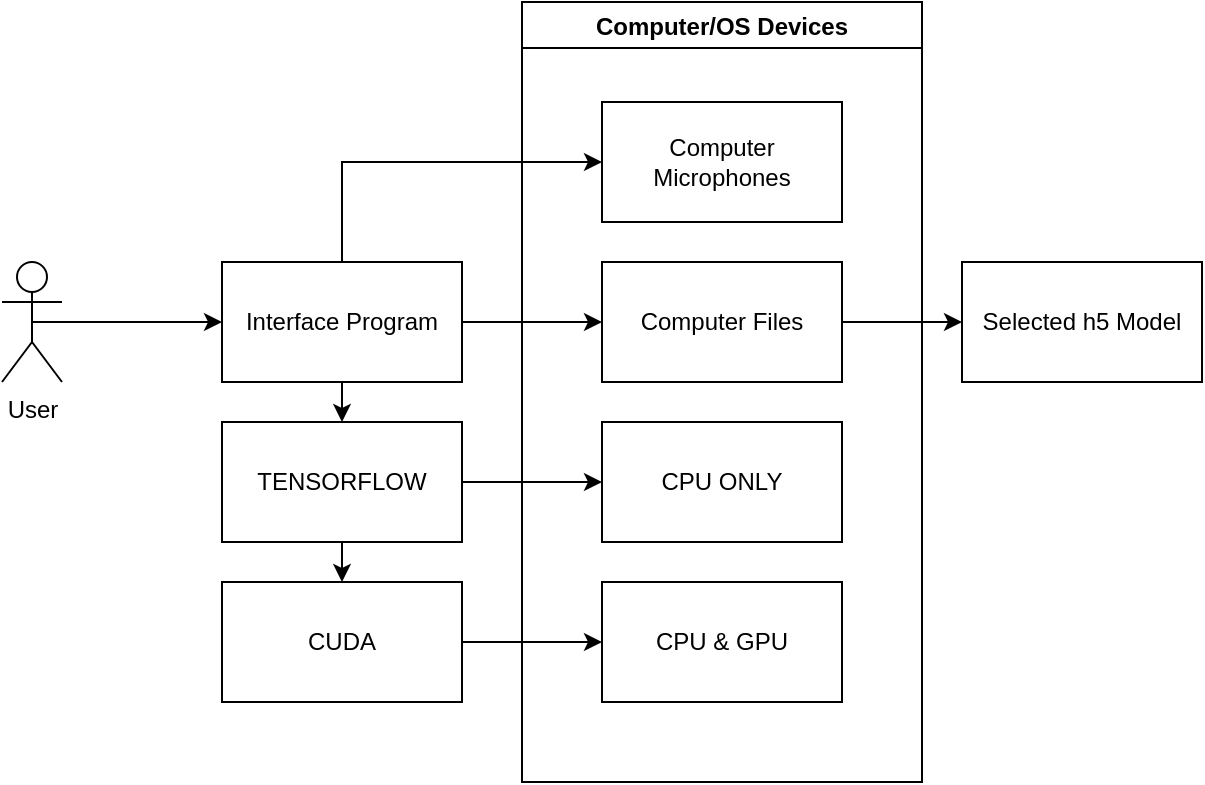 <mxfile version="16.5.1" type="device"><diagram id="1SclnL7kPHo0LB_fHivO" name="Page-1"><mxGraphModel dx="1099" dy="862" grid="1" gridSize="10" guides="1" tooltips="1" connect="1" arrows="1" fold="1" page="1" pageScale="1" pageWidth="827" pageHeight="1169" math="0" shadow="0"><root><mxCell id="0"/><mxCell id="1" parent="0"/><mxCell id="AUea0p2E0Mx9tc0Ecpyt-6" style="edgeStyle=orthogonalEdgeStyle;rounded=0;orthogonalLoop=1;jettySize=auto;html=1;exitX=0.5;exitY=0.5;exitDx=0;exitDy=0;exitPerimeter=0;entryX=0;entryY=0.5;entryDx=0;entryDy=0;" edge="1" parent="1" source="AUea0p2E0Mx9tc0Ecpyt-1" target="AUea0p2E0Mx9tc0Ecpyt-2"><mxGeometry relative="1" as="geometry"/></mxCell><mxCell id="AUea0p2E0Mx9tc0Ecpyt-1" value="User" style="shape=umlActor;verticalLabelPosition=bottom;verticalAlign=top;html=1;outlineConnect=0;" vertex="1" parent="1"><mxGeometry x="90" y="140" width="30" height="60" as="geometry"/></mxCell><mxCell id="AUea0p2E0Mx9tc0Ecpyt-7" style="edgeStyle=orthogonalEdgeStyle;rounded=0;orthogonalLoop=1;jettySize=auto;html=1;exitX=0.5;exitY=1;exitDx=0;exitDy=0;entryX=0.5;entryY=0;entryDx=0;entryDy=0;" edge="1" parent="1" source="AUea0p2E0Mx9tc0Ecpyt-2" target="AUea0p2E0Mx9tc0Ecpyt-4"><mxGeometry relative="1" as="geometry"/></mxCell><mxCell id="AUea0p2E0Mx9tc0Ecpyt-9" style="edgeStyle=orthogonalEdgeStyle;rounded=0;orthogonalLoop=1;jettySize=auto;html=1;exitX=1;exitY=0.5;exitDx=0;exitDy=0;entryX=0;entryY=0.5;entryDx=0;entryDy=0;" edge="1" parent="1" source="AUea0p2E0Mx9tc0Ecpyt-2" target="AUea0p2E0Mx9tc0Ecpyt-5"><mxGeometry relative="1" as="geometry"/></mxCell><mxCell id="AUea0p2E0Mx9tc0Ecpyt-13" style="edgeStyle=orthogonalEdgeStyle;rounded=0;orthogonalLoop=1;jettySize=auto;html=1;exitX=0.5;exitY=0;exitDx=0;exitDy=0;entryX=0;entryY=0.5;entryDx=0;entryDy=0;" edge="1" parent="1" source="AUea0p2E0Mx9tc0Ecpyt-2" target="AUea0p2E0Mx9tc0Ecpyt-10"><mxGeometry relative="1" as="geometry"/></mxCell><mxCell id="AUea0p2E0Mx9tc0Ecpyt-2" value="Interface Program" style="rounded=0;whiteSpace=wrap;html=1;" vertex="1" parent="1"><mxGeometry x="200" y="140" width="120" height="60" as="geometry"/></mxCell><mxCell id="AUea0p2E0Mx9tc0Ecpyt-16" style="edgeStyle=orthogonalEdgeStyle;rounded=0;orthogonalLoop=1;jettySize=auto;html=1;exitX=1;exitY=0.5;exitDx=0;exitDy=0;entryX=0;entryY=0.5;entryDx=0;entryDy=0;" edge="1" parent="1" source="AUea0p2E0Mx9tc0Ecpyt-3" target="AUea0p2E0Mx9tc0Ecpyt-15"><mxGeometry relative="1" as="geometry"/></mxCell><mxCell id="AUea0p2E0Mx9tc0Ecpyt-3" value="CUDA" style="rounded=0;whiteSpace=wrap;html=1;" vertex="1" parent="1"><mxGeometry x="200" y="300" width="120" height="60" as="geometry"/></mxCell><mxCell id="AUea0p2E0Mx9tc0Ecpyt-8" style="edgeStyle=orthogonalEdgeStyle;rounded=0;orthogonalLoop=1;jettySize=auto;html=1;exitX=0.5;exitY=1;exitDx=0;exitDy=0;entryX=0.5;entryY=0;entryDx=0;entryDy=0;" edge="1" parent="1" source="AUea0p2E0Mx9tc0Ecpyt-4" target="AUea0p2E0Mx9tc0Ecpyt-3"><mxGeometry relative="1" as="geometry"/></mxCell><mxCell id="AUea0p2E0Mx9tc0Ecpyt-18" style="edgeStyle=orthogonalEdgeStyle;rounded=0;orthogonalLoop=1;jettySize=auto;html=1;exitX=1;exitY=0.5;exitDx=0;exitDy=0;" edge="1" parent="1" source="AUea0p2E0Mx9tc0Ecpyt-4" target="AUea0p2E0Mx9tc0Ecpyt-17"><mxGeometry relative="1" as="geometry"/></mxCell><mxCell id="AUea0p2E0Mx9tc0Ecpyt-4" value="TENSORFLOW" style="rounded=0;whiteSpace=wrap;html=1;" vertex="1" parent="1"><mxGeometry x="200" y="220" width="120" height="60" as="geometry"/></mxCell><mxCell id="AUea0p2E0Mx9tc0Ecpyt-12" style="edgeStyle=orthogonalEdgeStyle;rounded=0;orthogonalLoop=1;jettySize=auto;html=1;exitX=1;exitY=0.5;exitDx=0;exitDy=0;entryX=0;entryY=0.5;entryDx=0;entryDy=0;" edge="1" parent="1" source="AUea0p2E0Mx9tc0Ecpyt-5" target="AUea0p2E0Mx9tc0Ecpyt-11"><mxGeometry relative="1" as="geometry"/></mxCell><mxCell id="AUea0p2E0Mx9tc0Ecpyt-11" value="Selected h5 Model" style="rounded=0;whiteSpace=wrap;html=1;" vertex="1" parent="1"><mxGeometry x="570" y="140" width="120" height="60" as="geometry"/></mxCell><mxCell id="AUea0p2E0Mx9tc0Ecpyt-14" value="Computer/OS Devices" style="swimlane;" vertex="1" parent="1"><mxGeometry x="350" y="10" width="200" height="390" as="geometry"/></mxCell><mxCell id="AUea0p2E0Mx9tc0Ecpyt-15" value="CPU &amp;amp; GPU" style="rounded=0;whiteSpace=wrap;html=1;" vertex="1" parent="AUea0p2E0Mx9tc0Ecpyt-14"><mxGeometry x="40" y="290" width="120" height="60" as="geometry"/></mxCell><mxCell id="AUea0p2E0Mx9tc0Ecpyt-5" value="Computer Files" style="rounded=0;whiteSpace=wrap;html=1;" vertex="1" parent="AUea0p2E0Mx9tc0Ecpyt-14"><mxGeometry x="40" y="130" width="120" height="60" as="geometry"/></mxCell><mxCell id="AUea0p2E0Mx9tc0Ecpyt-10" value="Computer Microphones" style="rounded=0;whiteSpace=wrap;html=1;" vertex="1" parent="AUea0p2E0Mx9tc0Ecpyt-14"><mxGeometry x="40" y="50" width="120" height="60" as="geometry"/></mxCell><mxCell id="AUea0p2E0Mx9tc0Ecpyt-17" value="CPU ONLY" style="rounded=0;whiteSpace=wrap;html=1;" vertex="1" parent="AUea0p2E0Mx9tc0Ecpyt-14"><mxGeometry x="40" y="210" width="120" height="60" as="geometry"/></mxCell></root></mxGraphModel></diagram></mxfile>